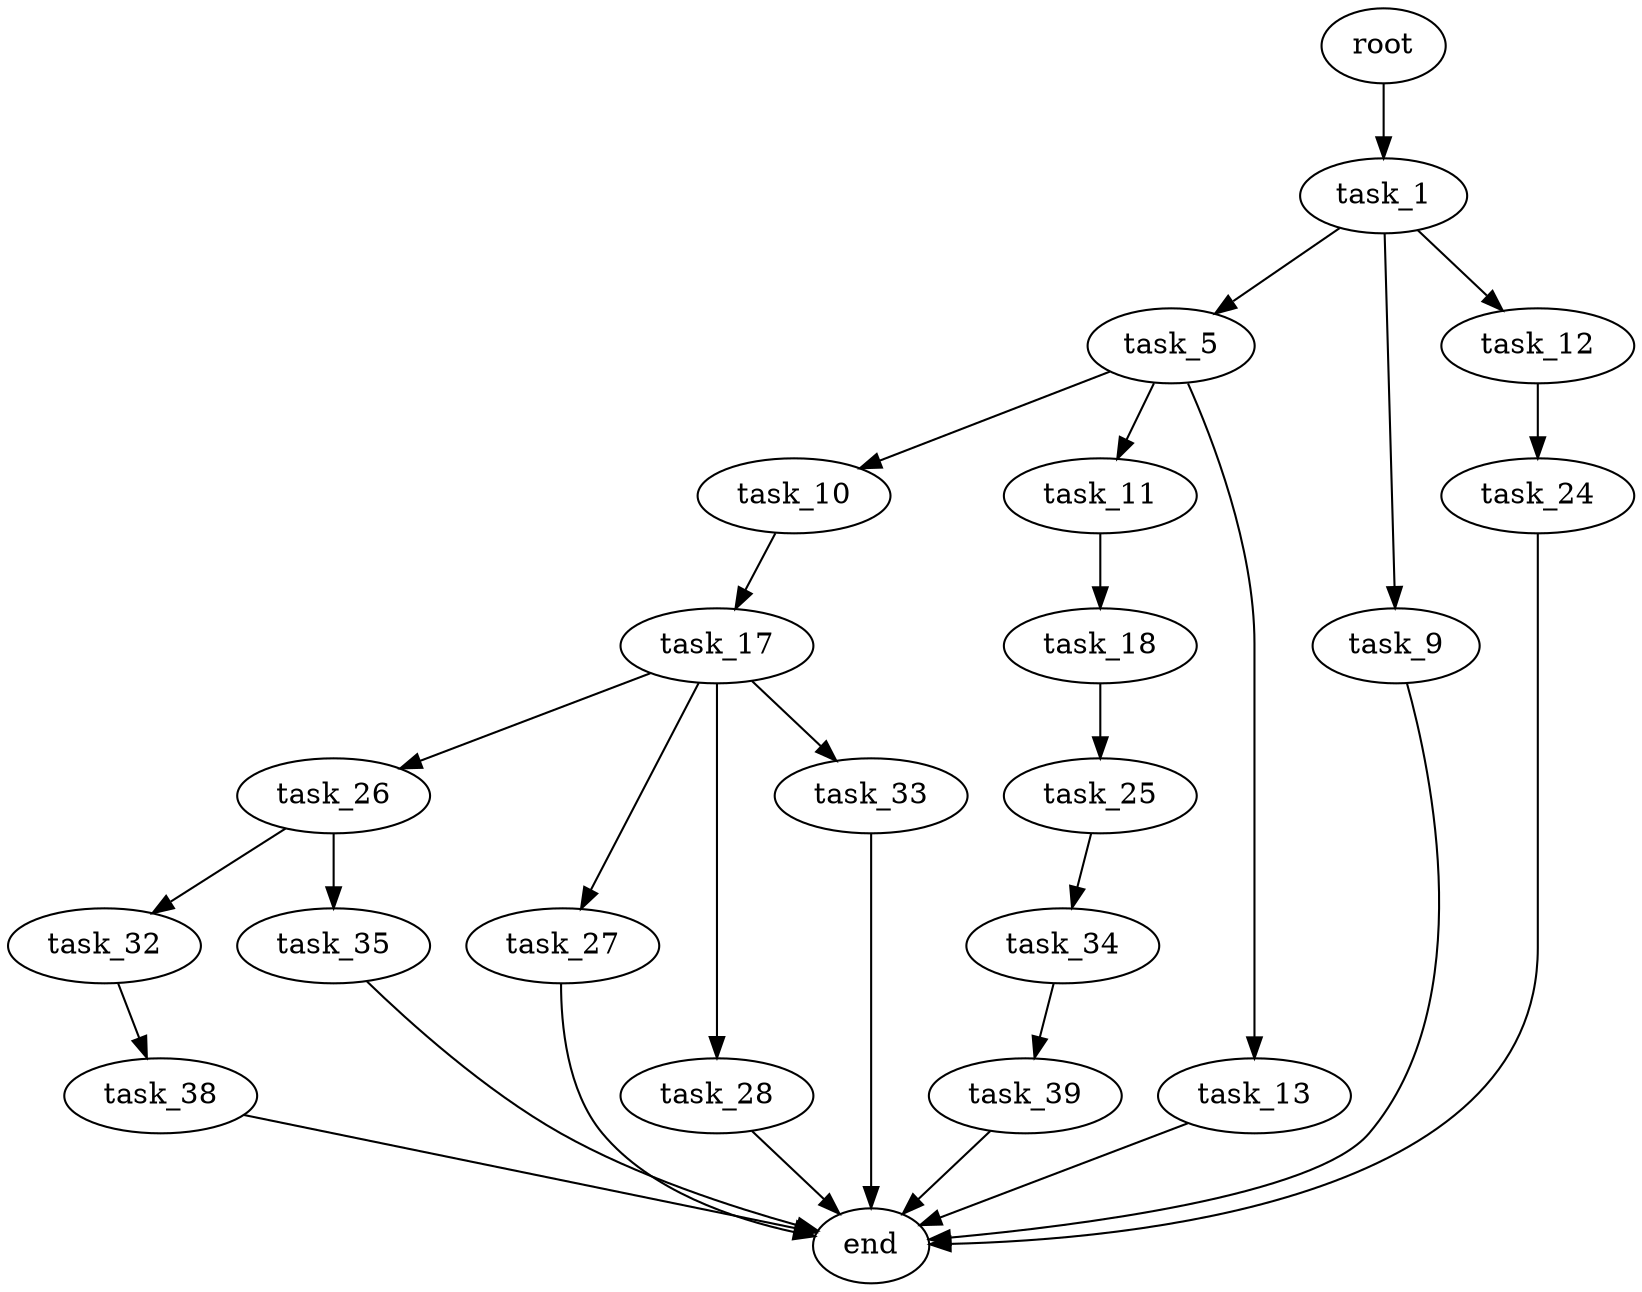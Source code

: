 digraph G {
  root [size="0.000000"];
  task_1 [size="3030259527.000000"];
  task_5 [size="898930630.000000"];
  task_9 [size="200297564560.000000"];
  task_12 [size="782757789696.000000"];
  task_10 [size="24982732547.000000"];
  task_11 [size="11719799994.000000"];
  task_13 [size="445828133188.000000"];
  end [size="0.000000"];
  task_17 [size="131665273342.000000"];
  task_18 [size="4054414095.000000"];
  task_24 [size="5820666219.000000"];
  task_26 [size="231928233984.000000"];
  task_27 [size="231928233984.000000"];
  task_28 [size="68719476736.000000"];
  task_33 [size="1033634057284.000000"];
  task_25 [size="28991029248.000000"];
  task_34 [size="782757789696.000000"];
  task_32 [size="162814457758.000000"];
  task_35 [size="28991029248.000000"];
  task_38 [size="782757789696.000000"];
  task_39 [size="35414251081.000000"];

  root -> task_1 [size="1.000000"];
  task_1 -> task_5 [size="75497472.000000"];
  task_1 -> task_9 [size="75497472.000000"];
  task_1 -> task_12 [size="75497472.000000"];
  task_5 -> task_10 [size="33554432.000000"];
  task_5 -> task_11 [size="33554432.000000"];
  task_5 -> task_13 [size="33554432.000000"];
  task_9 -> end [size="1.000000"];
  task_12 -> task_24 [size="679477248.000000"];
  task_10 -> task_17 [size="679477248.000000"];
  task_11 -> task_18 [size="411041792.000000"];
  task_13 -> end [size="1.000000"];
  task_17 -> task_26 [size="209715200.000000"];
  task_17 -> task_27 [size="209715200.000000"];
  task_17 -> task_28 [size="209715200.000000"];
  task_17 -> task_33 [size="209715200.000000"];
  task_18 -> task_25 [size="301989888.000000"];
  task_24 -> end [size="1.000000"];
  task_26 -> task_32 [size="301989888.000000"];
  task_26 -> task_35 [size="301989888.000000"];
  task_27 -> end [size="1.000000"];
  task_28 -> end [size="1.000000"];
  task_33 -> end [size="1.000000"];
  task_25 -> task_34 [size="75497472.000000"];
  task_34 -> task_39 [size="679477248.000000"];
  task_32 -> task_38 [size="209715200.000000"];
  task_35 -> end [size="1.000000"];
  task_38 -> end [size="1.000000"];
  task_39 -> end [size="1.000000"];
}
